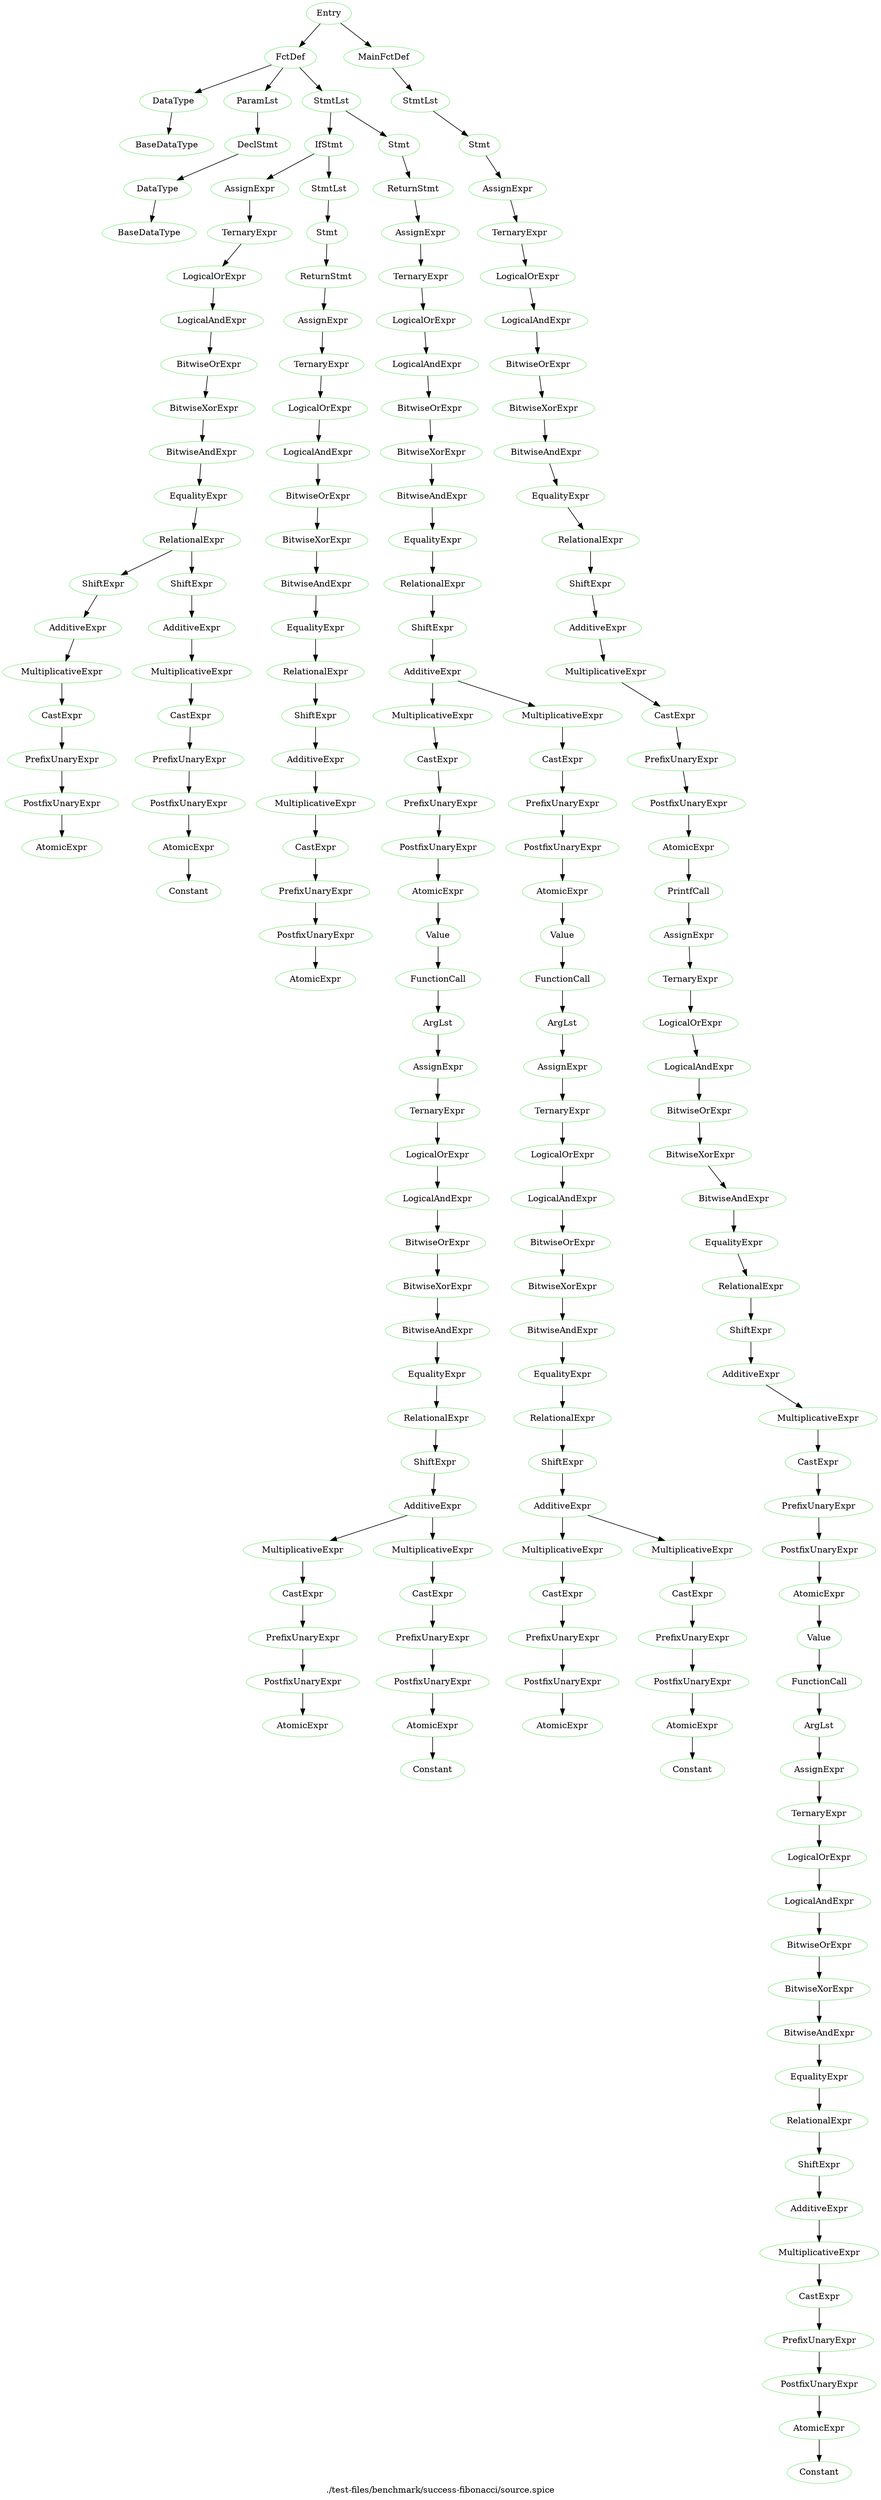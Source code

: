 digraph {
 rankdir="TB";
 label="./test-files/benchmark/success-fibonacci/source.spice";
 L1C1_Entry [color="lightgreen",label="Entry"];
 L1C1_FctDef [color="lightgreen",label="FctDef"];
 L1C1_Entry -> L1C1_FctDef;
 L1C3_DataType [color="lightgreen",label="DataType"];
 L1C1_FctDef -> L1C3_DataType;
 L1C3_BaseDataType [color="lightgreen",label="BaseDataType"];
 L1C3_DataType -> L1C3_BaseDataType;
 L1C13_ParamLst [color="lightgreen",label="ParamLst"];
 L1C1_FctDef -> L1C13_ParamLst;
 L1C13_DeclStmt [color="lightgreen",label="DeclStmt"];
 L1C13_ParamLst -> L1C13_DeclStmt;
 L1C13_DataType [color="lightgreen",label="DataType"];
 L1C13_DeclStmt -> L1C13_DataType;
 L1C13_BaseDataType [color="lightgreen",label="BaseDataType"];
 L1C13_DataType -> L1C13_BaseDataType;
 L2C5_StmtLst [color="lightgreen",label="StmtLst"];
 L1C1_FctDef -> L2C5_StmtLst;
 L2C5_IfStmt [color="lightgreen",label="IfStmt"];
 L2C5_StmtLst -> L2C5_IfStmt;
 L2C8_AssignExpr [color="lightgreen",label="AssignExpr"];
 L2C5_IfStmt -> L2C8_AssignExpr;
 L2C8_TernaryExpr [color="lightgreen",label="TernaryExpr"];
 L2C8_AssignExpr -> L2C8_TernaryExpr;
 L2C8_LogicalOrExpr [color="lightgreen",label="LogicalOrExpr"];
 L2C8_TernaryExpr -> L2C8_LogicalOrExpr;
 L2C8_LogicalAndExpr [color="lightgreen",label="LogicalAndExpr"];
 L2C8_LogicalOrExpr -> L2C8_LogicalAndExpr;
 L2C8_BitwiseOrExpr [color="lightgreen",label="BitwiseOrExpr"];
 L2C8_LogicalAndExpr -> L2C8_BitwiseOrExpr;
 L2C8_BitwiseXorExpr [color="lightgreen",label="BitwiseXorExpr"];
 L2C8_BitwiseOrExpr -> L2C8_BitwiseXorExpr;
 L2C8_BitwiseAndExpr [color="lightgreen",label="BitwiseAndExpr"];
 L2C8_BitwiseXorExpr -> L2C8_BitwiseAndExpr;
 L2C8_EqualityExpr [color="lightgreen",label="EqualityExpr"];
 L2C8_BitwiseAndExpr -> L2C8_EqualityExpr;
 L2C8_RelationalExpr [color="lightgreen",label="RelationalExpr"];
 L2C8_EqualityExpr -> L2C8_RelationalExpr;
 L2C8_ShiftExpr [color="lightgreen",label="ShiftExpr"];
 L2C8_RelationalExpr -> L2C8_ShiftExpr;
 L2C8_AdditiveExpr [color="lightgreen",label="AdditiveExpr"];
 L2C8_ShiftExpr -> L2C8_AdditiveExpr;
 L2C8_MultiplicativeExpr [color="lightgreen",label="MultiplicativeExpr"];
 L2C8_AdditiveExpr -> L2C8_MultiplicativeExpr;
 L2C8_CastExpr [color="lightgreen",label="CastExpr"];
 L2C8_MultiplicativeExpr -> L2C8_CastExpr;
 L2C8_PrefixUnaryExpr [color="lightgreen",label="PrefixUnaryExpr"];
 L2C8_CastExpr -> L2C8_PrefixUnaryExpr;
 L2C8_PostfixUnaryExpr [color="lightgreen",label="PostfixUnaryExpr"];
 L2C8_PrefixUnaryExpr -> L2C8_PostfixUnaryExpr;
 L2C8_AtomicExpr [color="lightgreen",label="AtomicExpr"];
 L2C8_PostfixUnaryExpr -> L2C8_AtomicExpr;
 L2C13_ShiftExpr [color="lightgreen",label="ShiftExpr"];
 L2C8_RelationalExpr -> L2C13_ShiftExpr;
 L2C13_AdditiveExpr [color="lightgreen",label="AdditiveExpr"];
 L2C13_ShiftExpr -> L2C13_AdditiveExpr;
 L2C13_MultiplicativeExpr [color="lightgreen",label="MultiplicativeExpr"];
 L2C13_AdditiveExpr -> L2C13_MultiplicativeExpr;
 L2C13_CastExpr [color="lightgreen",label="CastExpr"];
 L2C13_MultiplicativeExpr -> L2C13_CastExpr;
 L2C13_PrefixUnaryExpr [color="lightgreen",label="PrefixUnaryExpr"];
 L2C13_CastExpr -> L2C13_PrefixUnaryExpr;
 L2C13_PostfixUnaryExpr [color="lightgreen",label="PostfixUnaryExpr"];
 L2C13_PrefixUnaryExpr -> L2C13_PostfixUnaryExpr;
 L2C13_AtomicExpr [color="lightgreen",label="AtomicExpr"];
 L2C13_PostfixUnaryExpr -> L2C13_AtomicExpr;
 L2C13_Constant [color="lightgreen",label="Constant"];
 L2C13_AtomicExpr -> L2C13_Constant;
 L2C17_StmtLst [color="lightgreen",label="StmtLst"];
 L2C5_IfStmt -> L2C17_StmtLst;
 L2C17_Stmt [color="lightgreen",label="Stmt"];
 L2C17_StmtLst -> L2C17_Stmt;
 L2C17_ReturnStmt [color="lightgreen",label="ReturnStmt"];
 L2C17_Stmt -> L2C17_ReturnStmt;
 L2C24_AssignExpr [color="lightgreen",label="AssignExpr"];
 L2C17_ReturnStmt -> L2C24_AssignExpr;
 L2C24_TernaryExpr [color="lightgreen",label="TernaryExpr"];
 L2C24_AssignExpr -> L2C24_TernaryExpr;
 L2C24_LogicalOrExpr [color="lightgreen",label="LogicalOrExpr"];
 L2C24_TernaryExpr -> L2C24_LogicalOrExpr;
 L2C24_LogicalAndExpr [color="lightgreen",label="LogicalAndExpr"];
 L2C24_LogicalOrExpr -> L2C24_LogicalAndExpr;
 L2C24_BitwiseOrExpr [color="lightgreen",label="BitwiseOrExpr"];
 L2C24_LogicalAndExpr -> L2C24_BitwiseOrExpr;
 L2C24_BitwiseXorExpr [color="lightgreen",label="BitwiseXorExpr"];
 L2C24_BitwiseOrExpr -> L2C24_BitwiseXorExpr;
 L2C24_BitwiseAndExpr [color="lightgreen",label="BitwiseAndExpr"];
 L2C24_BitwiseXorExpr -> L2C24_BitwiseAndExpr;
 L2C24_EqualityExpr [color="lightgreen",label="EqualityExpr"];
 L2C24_BitwiseAndExpr -> L2C24_EqualityExpr;
 L2C24_RelationalExpr [color="lightgreen",label="RelationalExpr"];
 L2C24_EqualityExpr -> L2C24_RelationalExpr;
 L2C24_ShiftExpr [color="lightgreen",label="ShiftExpr"];
 L2C24_RelationalExpr -> L2C24_ShiftExpr;
 L2C24_AdditiveExpr [color="lightgreen",label="AdditiveExpr"];
 L2C24_ShiftExpr -> L2C24_AdditiveExpr;
 L2C24_MultiplicativeExpr [color="lightgreen",label="MultiplicativeExpr"];
 L2C24_AdditiveExpr -> L2C24_MultiplicativeExpr;
 L2C24_CastExpr [color="lightgreen",label="CastExpr"];
 L2C24_MultiplicativeExpr -> L2C24_CastExpr;
 L2C24_PrefixUnaryExpr [color="lightgreen",label="PrefixUnaryExpr"];
 L2C24_CastExpr -> L2C24_PrefixUnaryExpr;
 L2C24_PostfixUnaryExpr [color="lightgreen",label="PostfixUnaryExpr"];
 L2C24_PrefixUnaryExpr -> L2C24_PostfixUnaryExpr;
 L2C24_AtomicExpr [color="lightgreen",label="AtomicExpr"];
 L2C24_PostfixUnaryExpr -> L2C24_AtomicExpr;
 L3C5_Stmt [color="lightgreen",label="Stmt"];
 L2C5_StmtLst -> L3C5_Stmt;
 L3C5_ReturnStmt [color="lightgreen",label="ReturnStmt"];
 L3C5_Stmt -> L3C5_ReturnStmt;
 L3C12_AssignExpr [color="lightgreen",label="AssignExpr"];
 L3C5_ReturnStmt -> L3C12_AssignExpr;
 L3C12_TernaryExpr [color="lightgreen",label="TernaryExpr"];
 L3C12_AssignExpr -> L3C12_TernaryExpr;
 L3C12_LogicalOrExpr [color="lightgreen",label="LogicalOrExpr"];
 L3C12_TernaryExpr -> L3C12_LogicalOrExpr;
 L3C12_LogicalAndExpr [color="lightgreen",label="LogicalAndExpr"];
 L3C12_LogicalOrExpr -> L3C12_LogicalAndExpr;
 L3C12_BitwiseOrExpr [color="lightgreen",label="BitwiseOrExpr"];
 L3C12_LogicalAndExpr -> L3C12_BitwiseOrExpr;
 L3C12_BitwiseXorExpr [color="lightgreen",label="BitwiseXorExpr"];
 L3C12_BitwiseOrExpr -> L3C12_BitwiseXorExpr;
 L3C12_BitwiseAndExpr [color="lightgreen",label="BitwiseAndExpr"];
 L3C12_BitwiseXorExpr -> L3C12_BitwiseAndExpr;
 L3C12_EqualityExpr [color="lightgreen",label="EqualityExpr"];
 L3C12_BitwiseAndExpr -> L3C12_EqualityExpr;
 L3C12_RelationalExpr [color="lightgreen",label="RelationalExpr"];
 L3C12_EqualityExpr -> L3C12_RelationalExpr;
 L3C12_ShiftExpr [color="lightgreen",label="ShiftExpr"];
 L3C12_RelationalExpr -> L3C12_ShiftExpr;
 L3C12_AdditiveExpr [color="lightgreen",label="AdditiveExpr"];
 L3C12_ShiftExpr -> L3C12_AdditiveExpr;
 L3C12_MultiplicativeExpr [color="lightgreen",label="MultiplicativeExpr"];
 L3C12_AdditiveExpr -> L3C12_MultiplicativeExpr;
 L3C12_CastExpr [color="lightgreen",label="CastExpr"];
 L3C12_MultiplicativeExpr -> L3C12_CastExpr;
 L3C12_PrefixUnaryExpr [color="lightgreen",label="PrefixUnaryExpr"];
 L3C12_CastExpr -> L3C12_PrefixUnaryExpr;
 L3C12_PostfixUnaryExpr [color="lightgreen",label="PostfixUnaryExpr"];
 L3C12_PrefixUnaryExpr -> L3C12_PostfixUnaryExpr;
 L3C12_AtomicExpr [color="lightgreen",label="AtomicExpr"];
 L3C12_PostfixUnaryExpr -> L3C12_AtomicExpr;
 L3C12_Value [color="lightgreen",label="Value"];
 L3C12_AtomicExpr -> L3C12_Value;
 L3C12_FunctionCall [color="lightgreen",label="FunctionCall"];
 L3C12_Value -> L3C12_FunctionCall;
 L3C17_ArgLst [color="lightgreen",label="ArgLst"];
 L3C12_FunctionCall -> L3C17_ArgLst;
 L3C17_AssignExpr [color="lightgreen",label="AssignExpr"];
 L3C17_ArgLst -> L3C17_AssignExpr;
 L3C17_TernaryExpr [color="lightgreen",label="TernaryExpr"];
 L3C17_AssignExpr -> L3C17_TernaryExpr;
 L3C17_LogicalOrExpr [color="lightgreen",label="LogicalOrExpr"];
 L3C17_TernaryExpr -> L3C17_LogicalOrExpr;
 L3C17_LogicalAndExpr [color="lightgreen",label="LogicalAndExpr"];
 L3C17_LogicalOrExpr -> L3C17_LogicalAndExpr;
 L3C17_BitwiseOrExpr [color="lightgreen",label="BitwiseOrExpr"];
 L3C17_LogicalAndExpr -> L3C17_BitwiseOrExpr;
 L3C17_BitwiseXorExpr [color="lightgreen",label="BitwiseXorExpr"];
 L3C17_BitwiseOrExpr -> L3C17_BitwiseXorExpr;
 L3C17_BitwiseAndExpr [color="lightgreen",label="BitwiseAndExpr"];
 L3C17_BitwiseXorExpr -> L3C17_BitwiseAndExpr;
 L3C17_EqualityExpr [color="lightgreen",label="EqualityExpr"];
 L3C17_BitwiseAndExpr -> L3C17_EqualityExpr;
 L3C17_RelationalExpr [color="lightgreen",label="RelationalExpr"];
 L3C17_EqualityExpr -> L3C17_RelationalExpr;
 L3C17_ShiftExpr [color="lightgreen",label="ShiftExpr"];
 L3C17_RelationalExpr -> L3C17_ShiftExpr;
 L3C17_AdditiveExpr [color="lightgreen",label="AdditiveExpr"];
 L3C17_ShiftExpr -> L3C17_AdditiveExpr;
 L3C17_MultiplicativeExpr [color="lightgreen",label="MultiplicativeExpr"];
 L3C17_AdditiveExpr -> L3C17_MultiplicativeExpr;
 L3C17_CastExpr [color="lightgreen",label="CastExpr"];
 L3C17_MultiplicativeExpr -> L3C17_CastExpr;
 L3C17_PrefixUnaryExpr [color="lightgreen",label="PrefixUnaryExpr"];
 L3C17_CastExpr -> L3C17_PrefixUnaryExpr;
 L3C17_PostfixUnaryExpr [color="lightgreen",label="PostfixUnaryExpr"];
 L3C17_PrefixUnaryExpr -> L3C17_PostfixUnaryExpr;
 L3C17_AtomicExpr [color="lightgreen",label="AtomicExpr"];
 L3C17_PostfixUnaryExpr -> L3C17_AtomicExpr;
 L3C21_MultiplicativeExpr [color="lightgreen",label="MultiplicativeExpr"];
 L3C17_AdditiveExpr -> L3C21_MultiplicativeExpr;
 L3C21_CastExpr [color="lightgreen",label="CastExpr"];
 L3C21_MultiplicativeExpr -> L3C21_CastExpr;
 L3C21_PrefixUnaryExpr [color="lightgreen",label="PrefixUnaryExpr"];
 L3C21_CastExpr -> L3C21_PrefixUnaryExpr;
 L3C21_PostfixUnaryExpr [color="lightgreen",label="PostfixUnaryExpr"];
 L3C21_PrefixUnaryExpr -> L3C21_PostfixUnaryExpr;
 L3C21_AtomicExpr [color="lightgreen",label="AtomicExpr"];
 L3C21_PostfixUnaryExpr -> L3C21_AtomicExpr;
 L3C21_Constant [color="lightgreen",label="Constant"];
 L3C21_AtomicExpr -> L3C21_Constant;
 L3C26_MultiplicativeExpr [color="lightgreen",label="MultiplicativeExpr"];
 L3C12_AdditiveExpr -> L3C26_MultiplicativeExpr;
 L3C26_CastExpr [color="lightgreen",label="CastExpr"];
 L3C26_MultiplicativeExpr -> L3C26_CastExpr;
 L3C26_PrefixUnaryExpr [color="lightgreen",label="PrefixUnaryExpr"];
 L3C26_CastExpr -> L3C26_PrefixUnaryExpr;
 L3C26_PostfixUnaryExpr [color="lightgreen",label="PostfixUnaryExpr"];
 L3C26_PrefixUnaryExpr -> L3C26_PostfixUnaryExpr;
 L3C26_AtomicExpr [color="lightgreen",label="AtomicExpr"];
 L3C26_PostfixUnaryExpr -> L3C26_AtomicExpr;
 L3C26_Value [color="lightgreen",label="Value"];
 L3C26_AtomicExpr -> L3C26_Value;
 L3C26_FunctionCall [color="lightgreen",label="FunctionCall"];
 L3C26_Value -> L3C26_FunctionCall;
 L3C31_ArgLst [color="lightgreen",label="ArgLst"];
 L3C26_FunctionCall -> L3C31_ArgLst;
 L3C31_AssignExpr [color="lightgreen",label="AssignExpr"];
 L3C31_ArgLst -> L3C31_AssignExpr;
 L3C31_TernaryExpr [color="lightgreen",label="TernaryExpr"];
 L3C31_AssignExpr -> L3C31_TernaryExpr;
 L3C31_LogicalOrExpr [color="lightgreen",label="LogicalOrExpr"];
 L3C31_TernaryExpr -> L3C31_LogicalOrExpr;
 L3C31_LogicalAndExpr [color="lightgreen",label="LogicalAndExpr"];
 L3C31_LogicalOrExpr -> L3C31_LogicalAndExpr;
 L3C31_BitwiseOrExpr [color="lightgreen",label="BitwiseOrExpr"];
 L3C31_LogicalAndExpr -> L3C31_BitwiseOrExpr;
 L3C31_BitwiseXorExpr [color="lightgreen",label="BitwiseXorExpr"];
 L3C31_BitwiseOrExpr -> L3C31_BitwiseXorExpr;
 L3C31_BitwiseAndExpr [color="lightgreen",label="BitwiseAndExpr"];
 L3C31_BitwiseXorExpr -> L3C31_BitwiseAndExpr;
 L3C31_EqualityExpr [color="lightgreen",label="EqualityExpr"];
 L3C31_BitwiseAndExpr -> L3C31_EqualityExpr;
 L3C31_RelationalExpr [color="lightgreen",label="RelationalExpr"];
 L3C31_EqualityExpr -> L3C31_RelationalExpr;
 L3C31_ShiftExpr [color="lightgreen",label="ShiftExpr"];
 L3C31_RelationalExpr -> L3C31_ShiftExpr;
 L3C31_AdditiveExpr [color="lightgreen",label="AdditiveExpr"];
 L3C31_ShiftExpr -> L3C31_AdditiveExpr;
 L3C31_MultiplicativeExpr [color="lightgreen",label="MultiplicativeExpr"];
 L3C31_AdditiveExpr -> L3C31_MultiplicativeExpr;
 L3C31_CastExpr [color="lightgreen",label="CastExpr"];
 L3C31_MultiplicativeExpr -> L3C31_CastExpr;
 L3C31_PrefixUnaryExpr [color="lightgreen",label="PrefixUnaryExpr"];
 L3C31_CastExpr -> L3C31_PrefixUnaryExpr;
 L3C31_PostfixUnaryExpr [color="lightgreen",label="PostfixUnaryExpr"];
 L3C31_PrefixUnaryExpr -> L3C31_PostfixUnaryExpr;
 L3C31_AtomicExpr [color="lightgreen",label="AtomicExpr"];
 L3C31_PostfixUnaryExpr -> L3C31_AtomicExpr;
 L3C35_MultiplicativeExpr [color="lightgreen",label="MultiplicativeExpr"];
 L3C31_AdditiveExpr -> L3C35_MultiplicativeExpr;
 L3C35_CastExpr [color="lightgreen",label="CastExpr"];
 L3C35_MultiplicativeExpr -> L3C35_CastExpr;
 L3C35_PrefixUnaryExpr [color="lightgreen",label="PrefixUnaryExpr"];
 L3C35_CastExpr -> L3C35_PrefixUnaryExpr;
 L3C35_PostfixUnaryExpr [color="lightgreen",label="PostfixUnaryExpr"];
 L3C35_PrefixUnaryExpr -> L3C35_PostfixUnaryExpr;
 L3C35_AtomicExpr [color="lightgreen",label="AtomicExpr"];
 L3C35_PostfixUnaryExpr -> L3C35_AtomicExpr;
 L3C35_Constant [color="lightgreen",label="Constant"];
 L3C35_AtomicExpr -> L3C35_Constant;
 L6C1_MainFctDef [color="lightgreen",label="MainFctDef"];
 L1C1_Entry -> L6C1_MainFctDef;
 L7C5_StmtLst [color="lightgreen",label="StmtLst"];
 L6C1_MainFctDef -> L7C5_StmtLst;
 L7C5_Stmt [color="lightgreen",label="Stmt"];
 L7C5_StmtLst -> L7C5_Stmt;
 L7C5_AssignExpr [color="lightgreen",label="AssignExpr"];
 L7C5_Stmt -> L7C5_AssignExpr;
 L7C5_TernaryExpr [color="lightgreen",label="TernaryExpr"];
 L7C5_AssignExpr -> L7C5_TernaryExpr;
 L7C5_LogicalOrExpr [color="lightgreen",label="LogicalOrExpr"];
 L7C5_TernaryExpr -> L7C5_LogicalOrExpr;
 L7C5_LogicalAndExpr [color="lightgreen",label="LogicalAndExpr"];
 L7C5_LogicalOrExpr -> L7C5_LogicalAndExpr;
 L7C5_BitwiseOrExpr [color="lightgreen",label="BitwiseOrExpr"];
 L7C5_LogicalAndExpr -> L7C5_BitwiseOrExpr;
 L7C5_BitwiseXorExpr [color="lightgreen",label="BitwiseXorExpr"];
 L7C5_BitwiseOrExpr -> L7C5_BitwiseXorExpr;
 L7C5_BitwiseAndExpr [color="lightgreen",label="BitwiseAndExpr"];
 L7C5_BitwiseXorExpr -> L7C5_BitwiseAndExpr;
 L7C5_EqualityExpr [color="lightgreen",label="EqualityExpr"];
 L7C5_BitwiseAndExpr -> L7C5_EqualityExpr;
 L7C5_RelationalExpr [color="lightgreen",label="RelationalExpr"];
 L7C5_EqualityExpr -> L7C5_RelationalExpr;
 L7C5_ShiftExpr [color="lightgreen",label="ShiftExpr"];
 L7C5_RelationalExpr -> L7C5_ShiftExpr;
 L7C5_AdditiveExpr [color="lightgreen",label="AdditiveExpr"];
 L7C5_ShiftExpr -> L7C5_AdditiveExpr;
 L7C5_MultiplicativeExpr [color="lightgreen",label="MultiplicativeExpr"];
 L7C5_AdditiveExpr -> L7C5_MultiplicativeExpr;
 L7C5_CastExpr [color="lightgreen",label="CastExpr"];
 L7C5_MultiplicativeExpr -> L7C5_CastExpr;
 L7C5_PrefixUnaryExpr [color="lightgreen",label="PrefixUnaryExpr"];
 L7C5_CastExpr -> L7C5_PrefixUnaryExpr;
 L7C5_PostfixUnaryExpr [color="lightgreen",label="PostfixUnaryExpr"];
 L7C5_PrefixUnaryExpr -> L7C5_PostfixUnaryExpr;
 L7C5_AtomicExpr [color="lightgreen",label="AtomicExpr"];
 L7C5_PostfixUnaryExpr -> L7C5_AtomicExpr;
 L7C5_PrintfCall [color="lightgreen",label="PrintfCall"];
 L7C5_AtomicExpr -> L7C5_PrintfCall;
 L7C26_AssignExpr [color="lightgreen",label="AssignExpr"];
 L7C5_PrintfCall -> L7C26_AssignExpr;
 L7C26_TernaryExpr [color="lightgreen",label="TernaryExpr"];
 L7C26_AssignExpr -> L7C26_TernaryExpr;
 L7C26_LogicalOrExpr [color="lightgreen",label="LogicalOrExpr"];
 L7C26_TernaryExpr -> L7C26_LogicalOrExpr;
 L7C26_LogicalAndExpr [color="lightgreen",label="LogicalAndExpr"];
 L7C26_LogicalOrExpr -> L7C26_LogicalAndExpr;
 L7C26_BitwiseOrExpr [color="lightgreen",label="BitwiseOrExpr"];
 L7C26_LogicalAndExpr -> L7C26_BitwiseOrExpr;
 L7C26_BitwiseXorExpr [color="lightgreen",label="BitwiseXorExpr"];
 L7C26_BitwiseOrExpr -> L7C26_BitwiseXorExpr;
 L7C26_BitwiseAndExpr [color="lightgreen",label="BitwiseAndExpr"];
 L7C26_BitwiseXorExpr -> L7C26_BitwiseAndExpr;
 L7C26_EqualityExpr [color="lightgreen",label="EqualityExpr"];
 L7C26_BitwiseAndExpr -> L7C26_EqualityExpr;
 L7C26_RelationalExpr [color="lightgreen",label="RelationalExpr"];
 L7C26_EqualityExpr -> L7C26_RelationalExpr;
 L7C26_ShiftExpr [color="lightgreen",label="ShiftExpr"];
 L7C26_RelationalExpr -> L7C26_ShiftExpr;
 L7C26_AdditiveExpr [color="lightgreen",label="AdditiveExpr"];
 L7C26_ShiftExpr -> L7C26_AdditiveExpr;
 L7C26_MultiplicativeExpr [color="lightgreen",label="MultiplicativeExpr"];
 L7C26_AdditiveExpr -> L7C26_MultiplicativeExpr;
 L7C26_CastExpr [color="lightgreen",label="CastExpr"];
 L7C26_MultiplicativeExpr -> L7C26_CastExpr;
 L7C26_PrefixUnaryExpr [color="lightgreen",label="PrefixUnaryExpr"];
 L7C26_CastExpr -> L7C26_PrefixUnaryExpr;
 L7C26_PostfixUnaryExpr [color="lightgreen",label="PostfixUnaryExpr"];
 L7C26_PrefixUnaryExpr -> L7C26_PostfixUnaryExpr;
 L7C26_AtomicExpr [color="lightgreen",label="AtomicExpr"];
 L7C26_PostfixUnaryExpr -> L7C26_AtomicExpr;
 L7C26_Value [color="lightgreen",label="Value"];
 L7C26_AtomicExpr -> L7C26_Value;
 L7C26_FunctionCall [color="lightgreen",label="FunctionCall"];
 L7C26_Value -> L7C26_FunctionCall;
 L7C31_ArgLst [color="lightgreen",label="ArgLst"];
 L7C26_FunctionCall -> L7C31_ArgLst;
 L7C31_AssignExpr [color="lightgreen",label="AssignExpr"];
 L7C31_ArgLst -> L7C31_AssignExpr;
 L7C31_TernaryExpr [color="lightgreen",label="TernaryExpr"];
 L7C31_AssignExpr -> L7C31_TernaryExpr;
 L7C31_LogicalOrExpr [color="lightgreen",label="LogicalOrExpr"];
 L7C31_TernaryExpr -> L7C31_LogicalOrExpr;
 L7C31_LogicalAndExpr [color="lightgreen",label="LogicalAndExpr"];
 L7C31_LogicalOrExpr -> L7C31_LogicalAndExpr;
 L7C31_BitwiseOrExpr [color="lightgreen",label="BitwiseOrExpr"];
 L7C31_LogicalAndExpr -> L7C31_BitwiseOrExpr;
 L7C31_BitwiseXorExpr [color="lightgreen",label="BitwiseXorExpr"];
 L7C31_BitwiseOrExpr -> L7C31_BitwiseXorExpr;
 L7C31_BitwiseAndExpr [color="lightgreen",label="BitwiseAndExpr"];
 L7C31_BitwiseXorExpr -> L7C31_BitwiseAndExpr;
 L7C31_EqualityExpr [color="lightgreen",label="EqualityExpr"];
 L7C31_BitwiseAndExpr -> L7C31_EqualityExpr;
 L7C31_RelationalExpr [color="lightgreen",label="RelationalExpr"];
 L7C31_EqualityExpr -> L7C31_RelationalExpr;
 L7C31_ShiftExpr [color="lightgreen",label="ShiftExpr"];
 L7C31_RelationalExpr -> L7C31_ShiftExpr;
 L7C31_AdditiveExpr [color="lightgreen",label="AdditiveExpr"];
 L7C31_ShiftExpr -> L7C31_AdditiveExpr;
 L7C31_MultiplicativeExpr [color="lightgreen",label="MultiplicativeExpr"];
 L7C31_AdditiveExpr -> L7C31_MultiplicativeExpr;
 L7C31_CastExpr [color="lightgreen",label="CastExpr"];
 L7C31_MultiplicativeExpr -> L7C31_CastExpr;
 L7C31_PrefixUnaryExpr [color="lightgreen",label="PrefixUnaryExpr"];
 L7C31_CastExpr -> L7C31_PrefixUnaryExpr;
 L7C31_PostfixUnaryExpr [color="lightgreen",label="PostfixUnaryExpr"];
 L7C31_PrefixUnaryExpr -> L7C31_PostfixUnaryExpr;
 L7C31_AtomicExpr [color="lightgreen",label="AtomicExpr"];
 L7C31_PostfixUnaryExpr -> L7C31_AtomicExpr;
 L7C31_Constant [color="lightgreen",label="Constant"];
 L7C31_AtomicExpr -> L7C31_Constant;
}